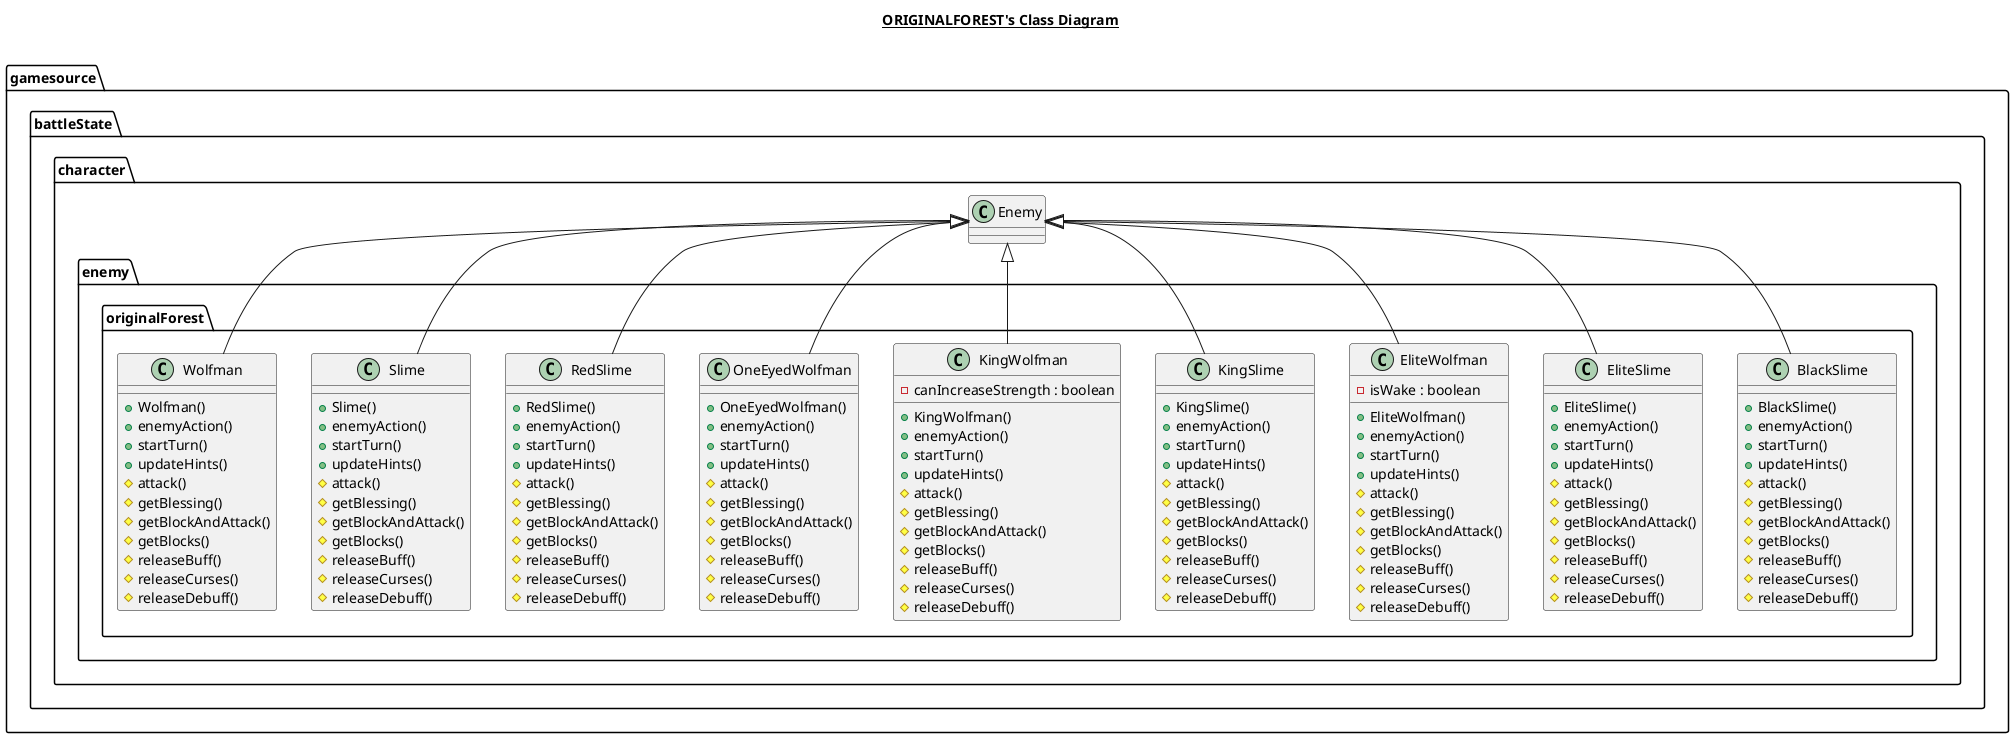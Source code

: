 @startuml

title __ORIGINALFOREST's Class Diagram__\n

  namespace gamesource {
    namespace battleState.character {
      namespace enemy.originalForest {
        class gamesource.battleState.character.enemy.originalForest.BlackSlime {
            + BlackSlime()
            + enemyAction()
            + startTurn()
            + updateHints()
            # attack()
            # getBlessing()
            # getBlockAndAttack()
            # getBlocks()
            # releaseBuff()
            # releaseCurses()
            # releaseDebuff()
        }
      }
    }
  }
  

  namespace gamesource {
    namespace battleState.character {
      namespace enemy.originalForest {
        class gamesource.battleState.character.enemy.originalForest.EliteSlime {
            + EliteSlime()
            + enemyAction()
            + startTurn()
            + updateHints()
            # attack()
            # getBlessing()
            # getBlockAndAttack()
            # getBlocks()
            # releaseBuff()
            # releaseCurses()
            # releaseDebuff()
        }
      }
    }
  }
  

  namespace gamesource {
    namespace battleState.character {
      namespace enemy.originalForest {
        class gamesource.battleState.character.enemy.originalForest.EliteWolfman {
            - isWake : boolean
            + EliteWolfman()
            + enemyAction()
            + startTurn()
            + updateHints()
            # attack()
            # getBlessing()
            # getBlockAndAttack()
            # getBlocks()
            # releaseBuff()
            # releaseCurses()
            # releaseDebuff()
        }
      }
    }
  }
  

  namespace gamesource {
    namespace battleState.character {
      namespace enemy.originalForest {
        class gamesource.battleState.character.enemy.originalForest.KingSlime {
            + KingSlime()
            + enemyAction()
            + startTurn()
            + updateHints()
            # attack()
            # getBlessing()
            # getBlockAndAttack()
            # getBlocks()
            # releaseBuff()
            # releaseCurses()
            # releaseDebuff()
        }
      }
    }
  }
  

  namespace gamesource {
    namespace battleState.character {
      namespace enemy.originalForest {
        class gamesource.battleState.character.enemy.originalForest.KingWolfman {
            - canIncreaseStrength : boolean
            + KingWolfman()
            + enemyAction()
            + startTurn()
            + updateHints()
            # attack()
            # getBlessing()
            # getBlockAndAttack()
            # getBlocks()
            # releaseBuff()
            # releaseCurses()
            # releaseDebuff()
        }
      }
    }
  }
  

  namespace gamesource {
    namespace battleState.character {
      namespace enemy.originalForest {
        class gamesource.battleState.character.enemy.originalForest.OneEyedWolfman {
            + OneEyedWolfman()
            + enemyAction()
            + startTurn()
            + updateHints()
            # attack()
            # getBlessing()
            # getBlockAndAttack()
            # getBlocks()
            # releaseBuff()
            # releaseCurses()
            # releaseDebuff()
        }
      }
    }
  }
  

  namespace gamesource {
    namespace battleState.character {
      namespace enemy.originalForest {
        class gamesource.battleState.character.enemy.originalForest.RedSlime {
            + RedSlime()
            + enemyAction()
            + startTurn()
            + updateHints()
            # attack()
            # getBlessing()
            # getBlockAndAttack()
            # getBlocks()
            # releaseBuff()
            # releaseCurses()
            # releaseDebuff()
        }
      }
    }
  }
  

  namespace gamesource {
    namespace battleState.character {
      namespace enemy.originalForest {
        class gamesource.battleState.character.enemy.originalForest.Slime {
            + Slime()
            + enemyAction()
            + startTurn()
            + updateHints()
            # attack()
            # getBlessing()
            # getBlockAndAttack()
            # getBlocks()
            # releaseBuff()
            # releaseCurses()
            # releaseDebuff()
        }
      }
    }
  }
  

  namespace gamesource {
    namespace battleState.character {
      namespace enemy.originalForest {
        class gamesource.battleState.character.enemy.originalForest.Wolfman {
            + Wolfman()
            + enemyAction()
            + startTurn()
            + updateHints()
            # attack()
            # getBlessing()
            # getBlockAndAttack()
            # getBlocks()
            # releaseBuff()
            # releaseCurses()
            # releaseDebuff()
        }
      }
    }
  }
  

  gamesource.battleState.character.enemy.originalForest.BlackSlime -up-|> gamesource.battleState.character.Enemy
  gamesource.battleState.character.enemy.originalForest.EliteSlime -up-|> gamesource.battleState.character.Enemy
  gamesource.battleState.character.enemy.originalForest.EliteWolfman -up-|> gamesource.battleState.character.Enemy
  gamesource.battleState.character.enemy.originalForest.KingSlime -up-|> gamesource.battleState.character.Enemy
  gamesource.battleState.character.enemy.originalForest.KingWolfman -up-|> gamesource.battleState.character.Enemy
  gamesource.battleState.character.enemy.originalForest.OneEyedWolfman -up-|> gamesource.battleState.character.Enemy
  gamesource.battleState.character.enemy.originalForest.RedSlime -up-|> gamesource.battleState.character.Enemy
  gamesource.battleState.character.enemy.originalForest.Slime -up-|> gamesource.battleState.character.Enemy
  gamesource.battleState.character.enemy.originalForest.Wolfman -up-|> gamesource.battleState.character.Enemy




@enduml
